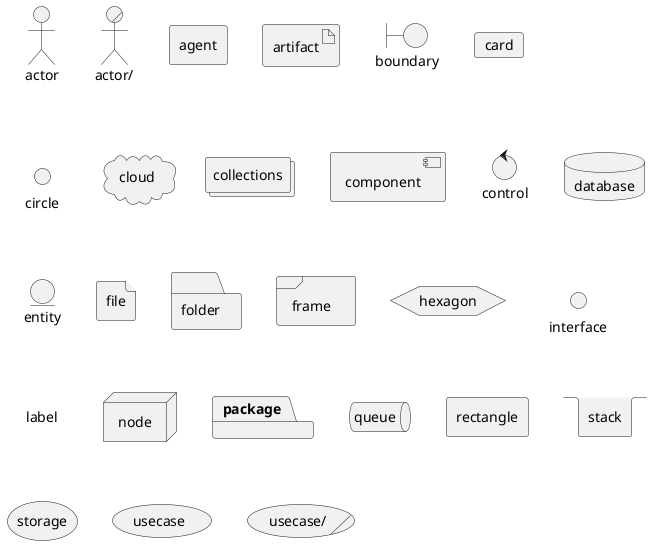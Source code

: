 @startuml
actor actor
actor/ "actor/"
agent agent
artifact artifact
boundary boundary
card card
circle circle
cloud cloud
collections collections
component component
control control
database database
entity entity
file file
folder folder
frame frame
hexagon hexagon
interface interface
label label
node node
package package
queue queue
rectangle rectangle
stack stack
storage storage
usecase usecase
usecase/ "usecase/"
@enduml

